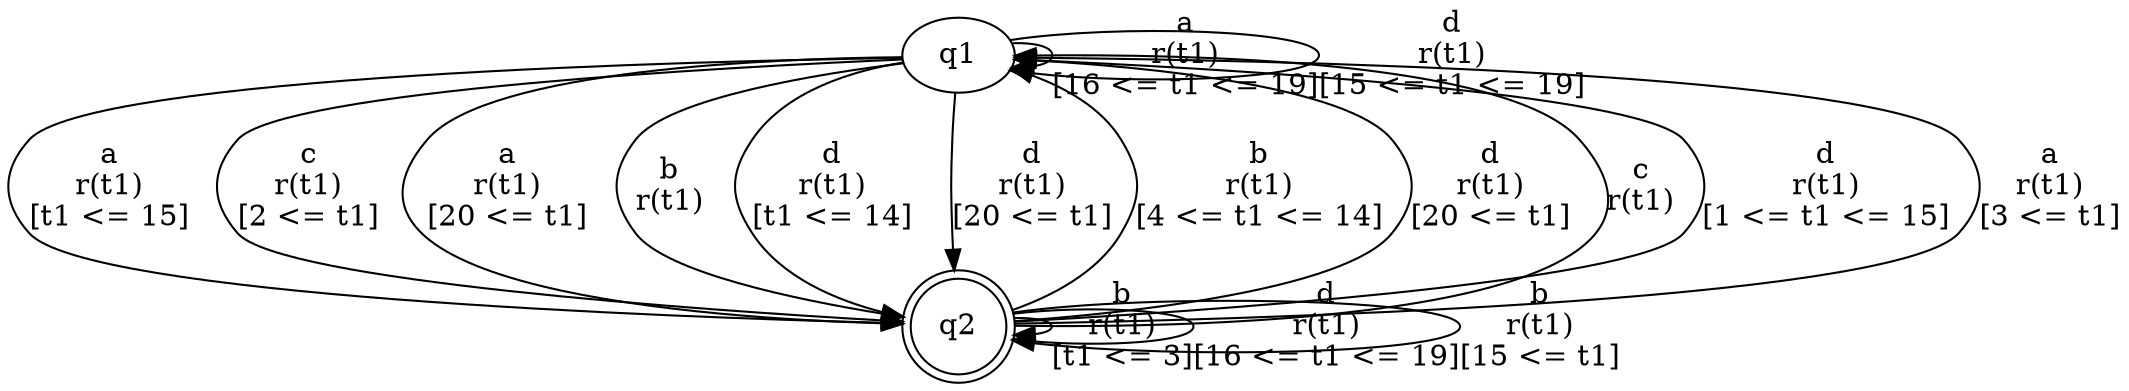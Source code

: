 digraph "tests_1/test18/solution201/solution" {
	q1[label=q1]
	q2[label=q2 shape=doublecircle]
	q1 -> q1[label="a\nr(t1)\n[16 <= t1 <= 19]"]
	q1 -> q1[label="d\nr(t1)\n[15 <= t1 <= 19]"]
	q1 -> q2[label="a\nr(t1)\n[t1 <= 15]"]
	q2 -> q1[label="b\nr(t1)\n[4 <= t1 <= 14]"]
	q2 -> q2[label="b\nr(t1)\n[t1 <= 3]"]
	q2 -> q1[label="d\nr(t1)\n[20 <= t1]"]
	q2 -> q2[label="d\nr(t1)\n[16 <= t1 <= 19]"]
	q2 -> q1[label="c\nr(t1)\n"]
	q2 -> q2[label="b\nr(t1)\n[15 <= t1]"]
	q2 -> q1[label="d\nr(t1)\n[1 <= t1 <= 15]"]
	q2 -> q1[label="a\nr(t1)\n[3 <= t1]"]
	q1 -> q2[label="c\nr(t1)\n[2 <= t1]"]
	q1 -> q2[label="a\nr(t1)\n[20 <= t1]"]
	q1 -> q2[label="b\nr(t1)\n"]
	q1 -> q2[label="d\nr(t1)\n[t1 <= 14]"]
	q1 -> q2[label="d\nr(t1)\n[20 <= t1]"]
}
